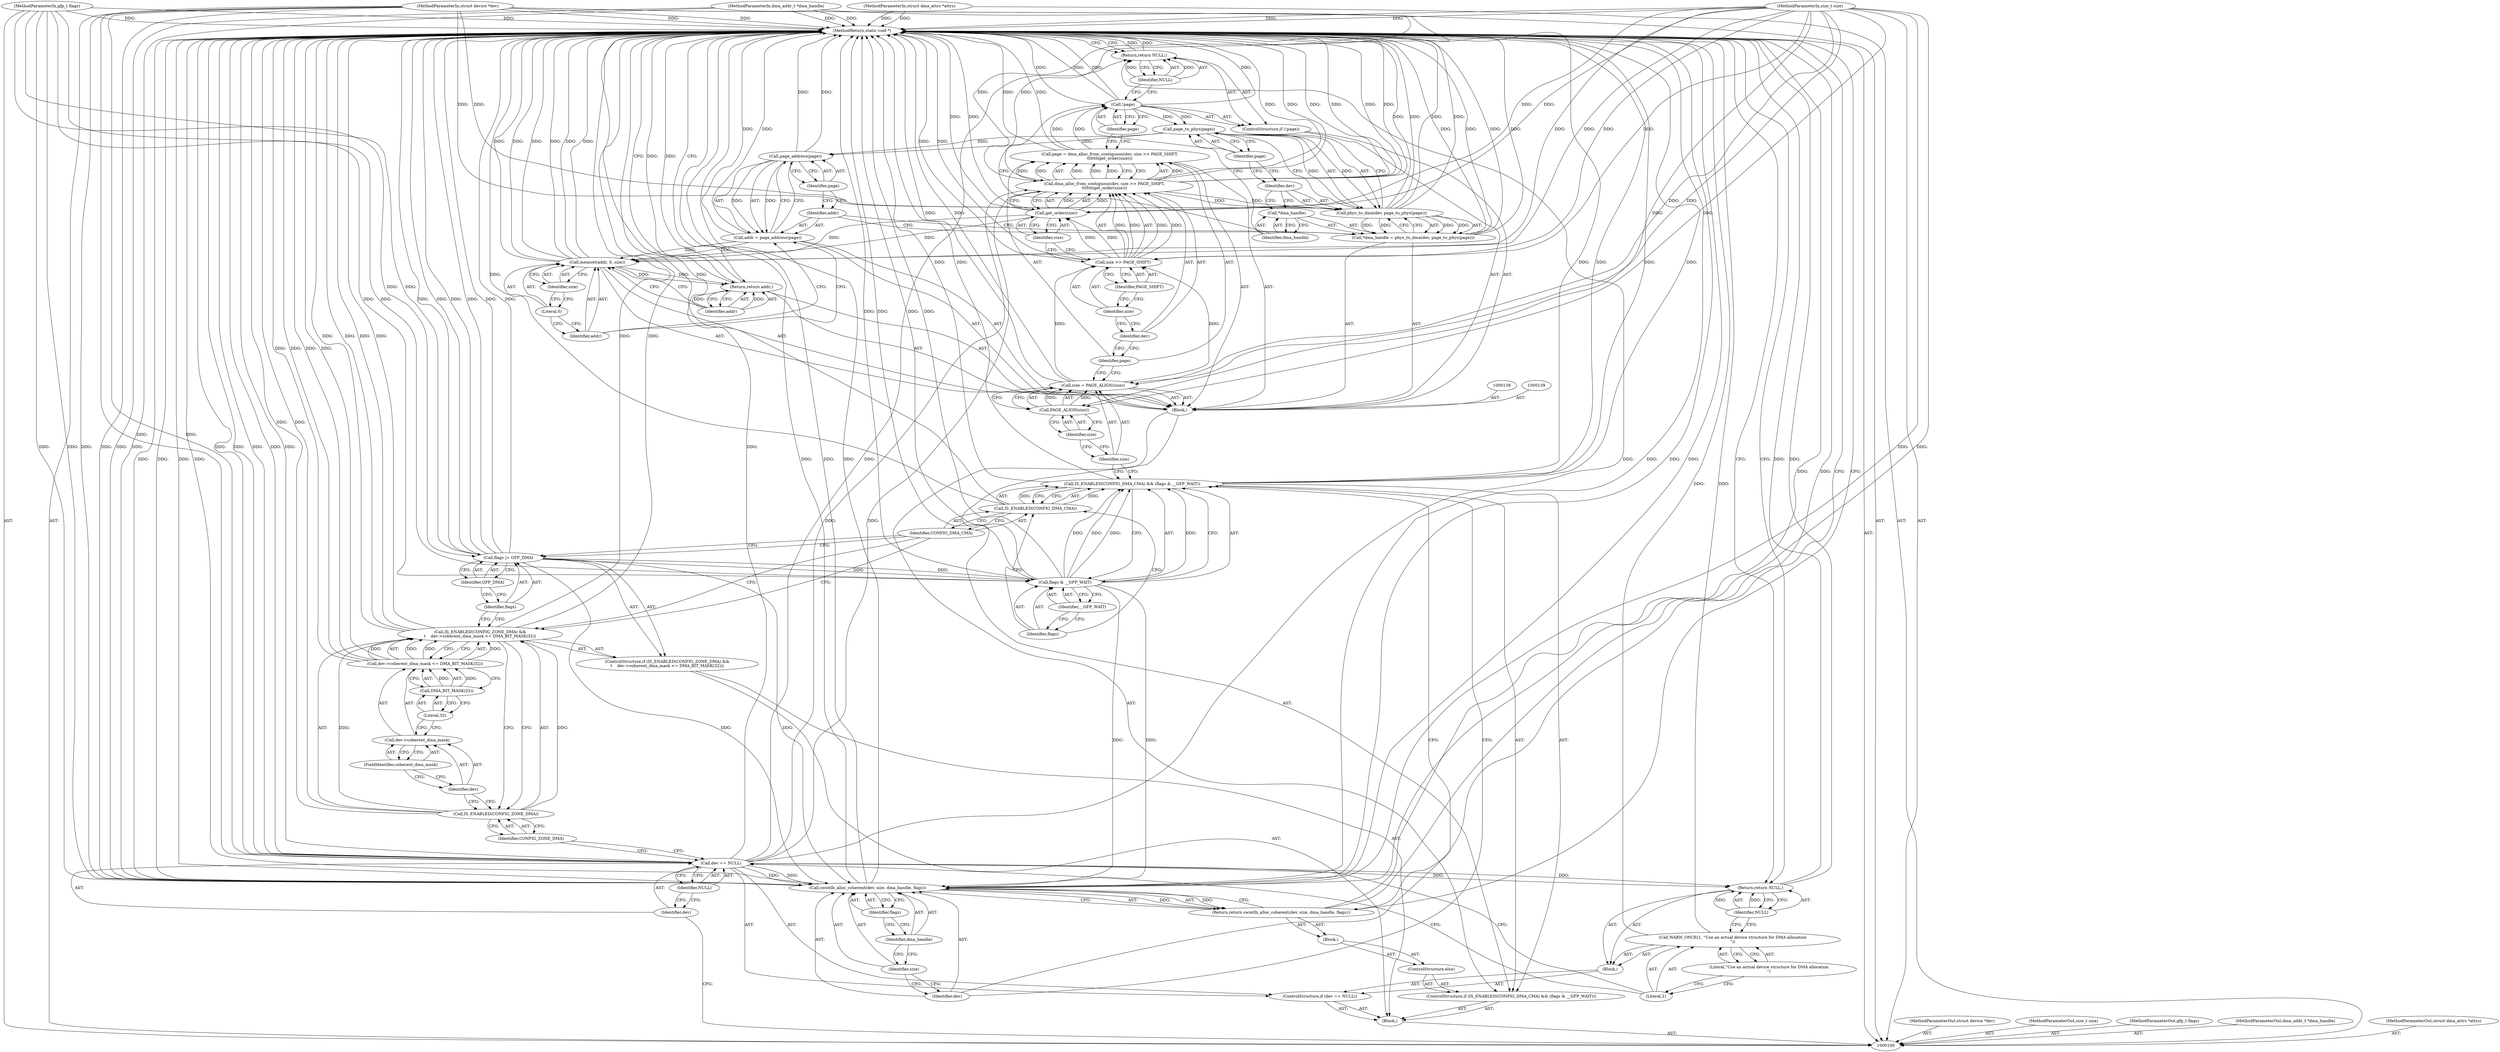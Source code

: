 digraph "0_linux_6829e274a623187c24f7cfc0e3d35f25d087fcc5_0" {
"1000183" [label="(MethodReturn,static void *)"];
"1000101" [label="(MethodParameterIn,struct device *dev)"];
"1000298" [label="(MethodParameterOut,struct device *dev)"];
"1000102" [label="(MethodParameterIn,size_t size)"];
"1000299" [label="(MethodParameterOut,size_t size)"];
"1000117" [label="(ControlStructure,if (IS_ENABLED(CONFIG_ZONE_DMA) &&\n\t    dev->coherent_dma_mask <= DMA_BIT_MASK(32)))"];
"1000120" [label="(Identifier,CONFIG_ZONE_DMA)"];
"1000118" [label="(Call,IS_ENABLED(CONFIG_ZONE_DMA) &&\n\t    dev->coherent_dma_mask <= DMA_BIT_MASK(32))"];
"1000119" [label="(Call,IS_ENABLED(CONFIG_ZONE_DMA))"];
"1000124" [label="(FieldIdentifier,coherent_dma_mask)"];
"1000125" [label="(Call,DMA_BIT_MASK(32))"];
"1000126" [label="(Literal,32)"];
"1000121" [label="(Call,dev->coherent_dma_mask <= DMA_BIT_MASK(32))"];
"1000122" [label="(Call,dev->coherent_dma_mask)"];
"1000123" [label="(Identifier,dev)"];
"1000129" [label="(Identifier,GFP_DMA)"];
"1000127" [label="(Call,flags |= GFP_DMA)"];
"1000128" [label="(Identifier,flags)"];
"1000130" [label="(ControlStructure,if (IS_ENABLED(CONFIG_DMA_CMA) && (flags & __GFP_WAIT)))"];
"1000133" [label="(Identifier,CONFIG_DMA_CMA)"];
"1000134" [label="(Call,flags & __GFP_WAIT)"];
"1000135" [label="(Identifier,flags)"];
"1000136" [label="(Identifier,__GFP_WAIT)"];
"1000131" [label="(Call,IS_ENABLED(CONFIG_DMA_CMA) && (flags & __GFP_WAIT))"];
"1000132" [label="(Call,IS_ENABLED(CONFIG_DMA_CMA))"];
"1000137" [label="(Block,)"];
"1000140" [label="(Call,size = PAGE_ALIGN(size))"];
"1000141" [label="(Identifier,size)"];
"1000143" [label="(Identifier,size)"];
"1000142" [label="(Call,PAGE_ALIGN(size))"];
"1000144" [label="(Call,page = dma_alloc_from_contiguous(dev, size >> PAGE_SHIFT,\n\t\t\t\t\t\t\tget_order(size)))"];
"1000145" [label="(Identifier,page)"];
"1000147" [label="(Identifier,dev)"];
"1000148" [label="(Call,size >> PAGE_SHIFT)"];
"1000149" [label="(Identifier,size)"];
"1000150" [label="(Identifier,PAGE_SHIFT)"];
"1000146" [label="(Call,dma_alloc_from_contiguous(dev, size >> PAGE_SHIFT,\n\t\t\t\t\t\t\tget_order(size)))"];
"1000152" [label="(Identifier,size)"];
"1000151" [label="(Call,get_order(size))"];
"1000104" [label="(MethodParameterIn,gfp_t flags)"];
"1000301" [label="(MethodParameterOut,gfp_t flags)"];
"1000103" [label="(MethodParameterIn,dma_addr_t *dma_handle)"];
"1000300" [label="(MethodParameterOut,dma_addr_t *dma_handle)"];
"1000153" [label="(ControlStructure,if (!page))"];
"1000154" [label="(Call,!page)"];
"1000155" [label="(Identifier,page)"];
"1000157" [label="(Identifier,NULL)"];
"1000156" [label="(Return,return NULL;)"];
"1000161" [label="(Call,phys_to_dma(dev, page_to_phys(page)))"];
"1000162" [label="(Identifier,dev)"];
"1000158" [label="(Call,*dma_handle = phys_to_dma(dev, page_to_phys(page)))"];
"1000159" [label="(Call,*dma_handle)"];
"1000163" [label="(Call,page_to_phys(page))"];
"1000160" [label="(Identifier,dma_handle)"];
"1000164" [label="(Identifier,page)"];
"1000167" [label="(Call,page_address(page))"];
"1000168" [label="(Identifier,page)"];
"1000165" [label="(Call,addr = page_address(page))"];
"1000166" [label="(Identifier,addr)"];
"1000171" [label="(Literal,0)"];
"1000172" [label="(Identifier,size)"];
"1000169" [label="(Call,memset(addr, 0, size))"];
"1000170" [label="(Identifier,addr)"];
"1000174" [label="(Identifier,addr)"];
"1000173" [label="(Return,return addr;)"];
"1000175" [label="(ControlStructure,else)"];
"1000176" [label="(Block,)"];
"1000178" [label="(Call,swiotlb_alloc_coherent(dev, size, dma_handle, flags))"];
"1000177" [label="(Return,return swiotlb_alloc_coherent(dev, size, dma_handle, flags);)"];
"1000179" [label="(Identifier,dev)"];
"1000180" [label="(Identifier,size)"];
"1000181" [label="(Identifier,dma_handle)"];
"1000182" [label="(Identifier,flags)"];
"1000105" [label="(MethodParameterIn,struct dma_attrs *attrs)"];
"1000302" [label="(MethodParameterOut,struct dma_attrs *attrs)"];
"1000106" [label="(Block,)"];
"1000107" [label="(ControlStructure,if (dev == NULL))"];
"1000110" [label="(Identifier,NULL)"];
"1000111" [label="(Block,)"];
"1000108" [label="(Call,dev == NULL)"];
"1000109" [label="(Identifier,dev)"];
"1000113" [label="(Literal,1)"];
"1000114" [label="(Literal,\"Use an actual device structure for DMA allocation\n\")"];
"1000112" [label="(Call,WARN_ONCE(1, \"Use an actual device structure for DMA allocation\n\"))"];
"1000115" [label="(Return,return NULL;)"];
"1000116" [label="(Identifier,NULL)"];
"1000183" -> "1000100"  [label="AST: "];
"1000183" -> "1000115"  [label="CFG: "];
"1000183" -> "1000156"  [label="CFG: "];
"1000183" -> "1000173"  [label="CFG: "];
"1000183" -> "1000177"  [label="CFG: "];
"1000173" -> "1000183"  [label="DDG: "];
"1000167" -> "1000183"  [label="DDG: "];
"1000121" -> "1000183"  [label="DDG: "];
"1000121" -> "1000183"  [label="DDG: "];
"1000108" -> "1000183"  [label="DDG: "];
"1000108" -> "1000183"  [label="DDG: "];
"1000108" -> "1000183"  [label="DDG: "];
"1000146" -> "1000183"  [label="DDG: "];
"1000146" -> "1000183"  [label="DDG: "];
"1000146" -> "1000183"  [label="DDG: "];
"1000169" -> "1000183"  [label="DDG: "];
"1000169" -> "1000183"  [label="DDG: "];
"1000169" -> "1000183"  [label="DDG: "];
"1000105" -> "1000183"  [label="DDG: "];
"1000131" -> "1000183"  [label="DDG: "];
"1000131" -> "1000183"  [label="DDG: "];
"1000131" -> "1000183"  [label="DDG: "];
"1000178" -> "1000183"  [label="DDG: "];
"1000178" -> "1000183"  [label="DDG: "];
"1000178" -> "1000183"  [label="DDG: "];
"1000178" -> "1000183"  [label="DDG: "];
"1000178" -> "1000183"  [label="DDG: "];
"1000127" -> "1000183"  [label="DDG: "];
"1000127" -> "1000183"  [label="DDG: "];
"1000127" -> "1000183"  [label="DDG: "];
"1000118" -> "1000183"  [label="DDG: "];
"1000118" -> "1000183"  [label="DDG: "];
"1000118" -> "1000183"  [label="DDG: "];
"1000154" -> "1000183"  [label="DDG: "];
"1000154" -> "1000183"  [label="DDG: "];
"1000158" -> "1000183"  [label="DDG: "];
"1000158" -> "1000183"  [label="DDG: "];
"1000140" -> "1000183"  [label="DDG: "];
"1000104" -> "1000183"  [label="DDG: "];
"1000151" -> "1000183"  [label="DDG: "];
"1000165" -> "1000183"  [label="DDG: "];
"1000103" -> "1000183"  [label="DDG: "];
"1000132" -> "1000183"  [label="DDG: "];
"1000102" -> "1000183"  [label="DDG: "];
"1000112" -> "1000183"  [label="DDG: "];
"1000134" -> "1000183"  [label="DDG: "];
"1000134" -> "1000183"  [label="DDG: "];
"1000101" -> "1000183"  [label="DDG: "];
"1000119" -> "1000183"  [label="DDG: "];
"1000148" -> "1000183"  [label="DDG: "];
"1000161" -> "1000183"  [label="DDG: "];
"1000161" -> "1000183"  [label="DDG: "];
"1000144" -> "1000183"  [label="DDG: "];
"1000177" -> "1000183"  [label="DDG: "];
"1000156" -> "1000183"  [label="DDG: "];
"1000115" -> "1000183"  [label="DDG: "];
"1000101" -> "1000100"  [label="AST: "];
"1000101" -> "1000183"  [label="DDG: "];
"1000101" -> "1000108"  [label="DDG: "];
"1000101" -> "1000146"  [label="DDG: "];
"1000101" -> "1000161"  [label="DDG: "];
"1000101" -> "1000178"  [label="DDG: "];
"1000298" -> "1000100"  [label="AST: "];
"1000102" -> "1000100"  [label="AST: "];
"1000102" -> "1000183"  [label="DDG: "];
"1000102" -> "1000140"  [label="DDG: "];
"1000102" -> "1000142"  [label="DDG: "];
"1000102" -> "1000148"  [label="DDG: "];
"1000102" -> "1000151"  [label="DDG: "];
"1000102" -> "1000169"  [label="DDG: "];
"1000102" -> "1000178"  [label="DDG: "];
"1000299" -> "1000100"  [label="AST: "];
"1000117" -> "1000106"  [label="AST: "];
"1000118" -> "1000117"  [label="AST: "];
"1000127" -> "1000117"  [label="AST: "];
"1000120" -> "1000119"  [label="AST: "];
"1000120" -> "1000108"  [label="CFG: "];
"1000119" -> "1000120"  [label="CFG: "];
"1000118" -> "1000117"  [label="AST: "];
"1000118" -> "1000119"  [label="CFG: "];
"1000118" -> "1000121"  [label="CFG: "];
"1000119" -> "1000118"  [label="AST: "];
"1000121" -> "1000118"  [label="AST: "];
"1000128" -> "1000118"  [label="CFG: "];
"1000133" -> "1000118"  [label="CFG: "];
"1000118" -> "1000183"  [label="DDG: "];
"1000118" -> "1000183"  [label="DDG: "];
"1000118" -> "1000183"  [label="DDG: "];
"1000119" -> "1000118"  [label="DDG: "];
"1000121" -> "1000118"  [label="DDG: "];
"1000121" -> "1000118"  [label="DDG: "];
"1000119" -> "1000118"  [label="AST: "];
"1000119" -> "1000120"  [label="CFG: "];
"1000120" -> "1000119"  [label="AST: "];
"1000123" -> "1000119"  [label="CFG: "];
"1000118" -> "1000119"  [label="CFG: "];
"1000119" -> "1000183"  [label="DDG: "];
"1000119" -> "1000118"  [label="DDG: "];
"1000124" -> "1000122"  [label="AST: "];
"1000124" -> "1000123"  [label="CFG: "];
"1000122" -> "1000124"  [label="CFG: "];
"1000125" -> "1000121"  [label="AST: "];
"1000125" -> "1000126"  [label="CFG: "];
"1000126" -> "1000125"  [label="AST: "];
"1000121" -> "1000125"  [label="CFG: "];
"1000125" -> "1000121"  [label="DDG: "];
"1000126" -> "1000125"  [label="AST: "];
"1000126" -> "1000122"  [label="CFG: "];
"1000125" -> "1000126"  [label="CFG: "];
"1000121" -> "1000118"  [label="AST: "];
"1000121" -> "1000125"  [label="CFG: "];
"1000122" -> "1000121"  [label="AST: "];
"1000125" -> "1000121"  [label="AST: "];
"1000118" -> "1000121"  [label="CFG: "];
"1000121" -> "1000183"  [label="DDG: "];
"1000121" -> "1000183"  [label="DDG: "];
"1000121" -> "1000118"  [label="DDG: "];
"1000121" -> "1000118"  [label="DDG: "];
"1000125" -> "1000121"  [label="DDG: "];
"1000122" -> "1000121"  [label="AST: "];
"1000122" -> "1000124"  [label="CFG: "];
"1000123" -> "1000122"  [label="AST: "];
"1000124" -> "1000122"  [label="AST: "];
"1000126" -> "1000122"  [label="CFG: "];
"1000123" -> "1000122"  [label="AST: "];
"1000123" -> "1000119"  [label="CFG: "];
"1000124" -> "1000123"  [label="CFG: "];
"1000129" -> "1000127"  [label="AST: "];
"1000129" -> "1000128"  [label="CFG: "];
"1000127" -> "1000129"  [label="CFG: "];
"1000127" -> "1000117"  [label="AST: "];
"1000127" -> "1000129"  [label="CFG: "];
"1000128" -> "1000127"  [label="AST: "];
"1000129" -> "1000127"  [label="AST: "];
"1000133" -> "1000127"  [label="CFG: "];
"1000127" -> "1000183"  [label="DDG: "];
"1000127" -> "1000183"  [label="DDG: "];
"1000127" -> "1000183"  [label="DDG: "];
"1000104" -> "1000127"  [label="DDG: "];
"1000127" -> "1000134"  [label="DDG: "];
"1000127" -> "1000178"  [label="DDG: "];
"1000128" -> "1000127"  [label="AST: "];
"1000128" -> "1000118"  [label="CFG: "];
"1000129" -> "1000128"  [label="CFG: "];
"1000130" -> "1000106"  [label="AST: "];
"1000131" -> "1000130"  [label="AST: "];
"1000137" -> "1000130"  [label="AST: "];
"1000175" -> "1000130"  [label="AST: "];
"1000133" -> "1000132"  [label="AST: "];
"1000133" -> "1000127"  [label="CFG: "];
"1000133" -> "1000118"  [label="CFG: "];
"1000132" -> "1000133"  [label="CFG: "];
"1000134" -> "1000131"  [label="AST: "];
"1000134" -> "1000136"  [label="CFG: "];
"1000135" -> "1000134"  [label="AST: "];
"1000136" -> "1000134"  [label="AST: "];
"1000131" -> "1000134"  [label="CFG: "];
"1000134" -> "1000183"  [label="DDG: "];
"1000134" -> "1000183"  [label="DDG: "];
"1000134" -> "1000131"  [label="DDG: "];
"1000134" -> "1000131"  [label="DDG: "];
"1000127" -> "1000134"  [label="DDG: "];
"1000104" -> "1000134"  [label="DDG: "];
"1000134" -> "1000178"  [label="DDG: "];
"1000135" -> "1000134"  [label="AST: "];
"1000135" -> "1000132"  [label="CFG: "];
"1000136" -> "1000135"  [label="CFG: "];
"1000136" -> "1000134"  [label="AST: "];
"1000136" -> "1000135"  [label="CFG: "];
"1000134" -> "1000136"  [label="CFG: "];
"1000131" -> "1000130"  [label="AST: "];
"1000131" -> "1000132"  [label="CFG: "];
"1000131" -> "1000134"  [label="CFG: "];
"1000132" -> "1000131"  [label="AST: "];
"1000134" -> "1000131"  [label="AST: "];
"1000141" -> "1000131"  [label="CFG: "];
"1000179" -> "1000131"  [label="CFG: "];
"1000131" -> "1000183"  [label="DDG: "];
"1000131" -> "1000183"  [label="DDG: "];
"1000131" -> "1000183"  [label="DDG: "];
"1000132" -> "1000131"  [label="DDG: "];
"1000134" -> "1000131"  [label="DDG: "];
"1000134" -> "1000131"  [label="DDG: "];
"1000132" -> "1000131"  [label="AST: "];
"1000132" -> "1000133"  [label="CFG: "];
"1000133" -> "1000132"  [label="AST: "];
"1000135" -> "1000132"  [label="CFG: "];
"1000131" -> "1000132"  [label="CFG: "];
"1000132" -> "1000183"  [label="DDG: "];
"1000132" -> "1000131"  [label="DDG: "];
"1000137" -> "1000130"  [label="AST: "];
"1000138" -> "1000137"  [label="AST: "];
"1000139" -> "1000137"  [label="AST: "];
"1000140" -> "1000137"  [label="AST: "];
"1000144" -> "1000137"  [label="AST: "];
"1000153" -> "1000137"  [label="AST: "];
"1000158" -> "1000137"  [label="AST: "];
"1000165" -> "1000137"  [label="AST: "];
"1000169" -> "1000137"  [label="AST: "];
"1000173" -> "1000137"  [label="AST: "];
"1000140" -> "1000137"  [label="AST: "];
"1000140" -> "1000142"  [label="CFG: "];
"1000141" -> "1000140"  [label="AST: "];
"1000142" -> "1000140"  [label="AST: "];
"1000145" -> "1000140"  [label="CFG: "];
"1000140" -> "1000183"  [label="DDG: "];
"1000142" -> "1000140"  [label="DDG: "];
"1000102" -> "1000140"  [label="DDG: "];
"1000140" -> "1000148"  [label="DDG: "];
"1000141" -> "1000140"  [label="AST: "];
"1000141" -> "1000131"  [label="CFG: "];
"1000143" -> "1000141"  [label="CFG: "];
"1000143" -> "1000142"  [label="AST: "];
"1000143" -> "1000141"  [label="CFG: "];
"1000142" -> "1000143"  [label="CFG: "];
"1000142" -> "1000140"  [label="AST: "];
"1000142" -> "1000143"  [label="CFG: "];
"1000143" -> "1000142"  [label="AST: "];
"1000140" -> "1000142"  [label="CFG: "];
"1000142" -> "1000140"  [label="DDG: "];
"1000102" -> "1000142"  [label="DDG: "];
"1000144" -> "1000137"  [label="AST: "];
"1000144" -> "1000146"  [label="CFG: "];
"1000145" -> "1000144"  [label="AST: "];
"1000146" -> "1000144"  [label="AST: "];
"1000155" -> "1000144"  [label="CFG: "];
"1000144" -> "1000183"  [label="DDG: "];
"1000146" -> "1000144"  [label="DDG: "];
"1000146" -> "1000144"  [label="DDG: "];
"1000146" -> "1000144"  [label="DDG: "];
"1000144" -> "1000154"  [label="DDG: "];
"1000145" -> "1000144"  [label="AST: "];
"1000145" -> "1000140"  [label="CFG: "];
"1000147" -> "1000145"  [label="CFG: "];
"1000147" -> "1000146"  [label="AST: "];
"1000147" -> "1000145"  [label="CFG: "];
"1000149" -> "1000147"  [label="CFG: "];
"1000148" -> "1000146"  [label="AST: "];
"1000148" -> "1000150"  [label="CFG: "];
"1000149" -> "1000148"  [label="AST: "];
"1000150" -> "1000148"  [label="AST: "];
"1000152" -> "1000148"  [label="CFG: "];
"1000148" -> "1000183"  [label="DDG: "];
"1000148" -> "1000146"  [label="DDG: "];
"1000148" -> "1000146"  [label="DDG: "];
"1000140" -> "1000148"  [label="DDG: "];
"1000102" -> "1000148"  [label="DDG: "];
"1000148" -> "1000151"  [label="DDG: "];
"1000149" -> "1000148"  [label="AST: "];
"1000149" -> "1000147"  [label="CFG: "];
"1000150" -> "1000149"  [label="CFG: "];
"1000150" -> "1000148"  [label="AST: "];
"1000150" -> "1000149"  [label="CFG: "];
"1000148" -> "1000150"  [label="CFG: "];
"1000146" -> "1000144"  [label="AST: "];
"1000146" -> "1000151"  [label="CFG: "];
"1000147" -> "1000146"  [label="AST: "];
"1000148" -> "1000146"  [label="AST: "];
"1000151" -> "1000146"  [label="AST: "];
"1000144" -> "1000146"  [label="CFG: "];
"1000146" -> "1000183"  [label="DDG: "];
"1000146" -> "1000183"  [label="DDG: "];
"1000146" -> "1000183"  [label="DDG: "];
"1000146" -> "1000144"  [label="DDG: "];
"1000146" -> "1000144"  [label="DDG: "];
"1000146" -> "1000144"  [label="DDG: "];
"1000108" -> "1000146"  [label="DDG: "];
"1000101" -> "1000146"  [label="DDG: "];
"1000148" -> "1000146"  [label="DDG: "];
"1000148" -> "1000146"  [label="DDG: "];
"1000151" -> "1000146"  [label="DDG: "];
"1000146" -> "1000161"  [label="DDG: "];
"1000152" -> "1000151"  [label="AST: "];
"1000152" -> "1000148"  [label="CFG: "];
"1000151" -> "1000152"  [label="CFG: "];
"1000151" -> "1000146"  [label="AST: "];
"1000151" -> "1000152"  [label="CFG: "];
"1000152" -> "1000151"  [label="AST: "];
"1000146" -> "1000151"  [label="CFG: "];
"1000151" -> "1000183"  [label="DDG: "];
"1000151" -> "1000146"  [label="DDG: "];
"1000148" -> "1000151"  [label="DDG: "];
"1000102" -> "1000151"  [label="DDG: "];
"1000151" -> "1000169"  [label="DDG: "];
"1000104" -> "1000100"  [label="AST: "];
"1000104" -> "1000183"  [label="DDG: "];
"1000104" -> "1000127"  [label="DDG: "];
"1000104" -> "1000134"  [label="DDG: "];
"1000104" -> "1000178"  [label="DDG: "];
"1000301" -> "1000100"  [label="AST: "];
"1000103" -> "1000100"  [label="AST: "];
"1000103" -> "1000183"  [label="DDG: "];
"1000103" -> "1000178"  [label="DDG: "];
"1000300" -> "1000100"  [label="AST: "];
"1000153" -> "1000137"  [label="AST: "];
"1000154" -> "1000153"  [label="AST: "];
"1000156" -> "1000153"  [label="AST: "];
"1000154" -> "1000153"  [label="AST: "];
"1000154" -> "1000155"  [label="CFG: "];
"1000155" -> "1000154"  [label="AST: "];
"1000157" -> "1000154"  [label="CFG: "];
"1000160" -> "1000154"  [label="CFG: "];
"1000154" -> "1000183"  [label="DDG: "];
"1000154" -> "1000183"  [label="DDG: "];
"1000144" -> "1000154"  [label="DDG: "];
"1000154" -> "1000163"  [label="DDG: "];
"1000155" -> "1000154"  [label="AST: "];
"1000155" -> "1000144"  [label="CFG: "];
"1000154" -> "1000155"  [label="CFG: "];
"1000157" -> "1000156"  [label="AST: "];
"1000157" -> "1000154"  [label="CFG: "];
"1000156" -> "1000157"  [label="CFG: "];
"1000157" -> "1000156"  [label="DDG: "];
"1000156" -> "1000153"  [label="AST: "];
"1000156" -> "1000157"  [label="CFG: "];
"1000157" -> "1000156"  [label="AST: "];
"1000183" -> "1000156"  [label="CFG: "];
"1000156" -> "1000183"  [label="DDG: "];
"1000157" -> "1000156"  [label="DDG: "];
"1000108" -> "1000156"  [label="DDG: "];
"1000161" -> "1000158"  [label="AST: "];
"1000161" -> "1000163"  [label="CFG: "];
"1000162" -> "1000161"  [label="AST: "];
"1000163" -> "1000161"  [label="AST: "];
"1000158" -> "1000161"  [label="CFG: "];
"1000161" -> "1000183"  [label="DDG: "];
"1000161" -> "1000183"  [label="DDG: "];
"1000161" -> "1000158"  [label="DDG: "];
"1000161" -> "1000158"  [label="DDG: "];
"1000146" -> "1000161"  [label="DDG: "];
"1000101" -> "1000161"  [label="DDG: "];
"1000163" -> "1000161"  [label="DDG: "];
"1000162" -> "1000161"  [label="AST: "];
"1000162" -> "1000159"  [label="CFG: "];
"1000164" -> "1000162"  [label="CFG: "];
"1000158" -> "1000137"  [label="AST: "];
"1000158" -> "1000161"  [label="CFG: "];
"1000159" -> "1000158"  [label="AST: "];
"1000161" -> "1000158"  [label="AST: "];
"1000166" -> "1000158"  [label="CFG: "];
"1000158" -> "1000183"  [label="DDG: "];
"1000158" -> "1000183"  [label="DDG: "];
"1000161" -> "1000158"  [label="DDG: "];
"1000161" -> "1000158"  [label="DDG: "];
"1000159" -> "1000158"  [label="AST: "];
"1000159" -> "1000160"  [label="CFG: "];
"1000160" -> "1000159"  [label="AST: "];
"1000162" -> "1000159"  [label="CFG: "];
"1000163" -> "1000161"  [label="AST: "];
"1000163" -> "1000164"  [label="CFG: "];
"1000164" -> "1000163"  [label="AST: "];
"1000161" -> "1000163"  [label="CFG: "];
"1000163" -> "1000161"  [label="DDG: "];
"1000154" -> "1000163"  [label="DDG: "];
"1000163" -> "1000167"  [label="DDG: "];
"1000160" -> "1000159"  [label="AST: "];
"1000160" -> "1000154"  [label="CFG: "];
"1000159" -> "1000160"  [label="CFG: "];
"1000164" -> "1000163"  [label="AST: "];
"1000164" -> "1000162"  [label="CFG: "];
"1000163" -> "1000164"  [label="CFG: "];
"1000167" -> "1000165"  [label="AST: "];
"1000167" -> "1000168"  [label="CFG: "];
"1000168" -> "1000167"  [label="AST: "];
"1000165" -> "1000167"  [label="CFG: "];
"1000167" -> "1000183"  [label="DDG: "];
"1000167" -> "1000165"  [label="DDG: "];
"1000163" -> "1000167"  [label="DDG: "];
"1000168" -> "1000167"  [label="AST: "];
"1000168" -> "1000166"  [label="CFG: "];
"1000167" -> "1000168"  [label="CFG: "];
"1000165" -> "1000137"  [label="AST: "];
"1000165" -> "1000167"  [label="CFG: "];
"1000166" -> "1000165"  [label="AST: "];
"1000167" -> "1000165"  [label="AST: "];
"1000170" -> "1000165"  [label="CFG: "];
"1000165" -> "1000183"  [label="DDG: "];
"1000167" -> "1000165"  [label="DDG: "];
"1000165" -> "1000169"  [label="DDG: "];
"1000166" -> "1000165"  [label="AST: "];
"1000166" -> "1000158"  [label="CFG: "];
"1000168" -> "1000166"  [label="CFG: "];
"1000171" -> "1000169"  [label="AST: "];
"1000171" -> "1000170"  [label="CFG: "];
"1000172" -> "1000171"  [label="CFG: "];
"1000172" -> "1000169"  [label="AST: "];
"1000172" -> "1000171"  [label="CFG: "];
"1000169" -> "1000172"  [label="CFG: "];
"1000169" -> "1000137"  [label="AST: "];
"1000169" -> "1000172"  [label="CFG: "];
"1000170" -> "1000169"  [label="AST: "];
"1000171" -> "1000169"  [label="AST: "];
"1000172" -> "1000169"  [label="AST: "];
"1000174" -> "1000169"  [label="CFG: "];
"1000169" -> "1000183"  [label="DDG: "];
"1000169" -> "1000183"  [label="DDG: "];
"1000169" -> "1000183"  [label="DDG: "];
"1000165" -> "1000169"  [label="DDG: "];
"1000151" -> "1000169"  [label="DDG: "];
"1000102" -> "1000169"  [label="DDG: "];
"1000169" -> "1000173"  [label="DDG: "];
"1000170" -> "1000169"  [label="AST: "];
"1000170" -> "1000165"  [label="CFG: "];
"1000171" -> "1000170"  [label="CFG: "];
"1000174" -> "1000173"  [label="AST: "];
"1000174" -> "1000169"  [label="CFG: "];
"1000173" -> "1000174"  [label="CFG: "];
"1000174" -> "1000173"  [label="DDG: "];
"1000173" -> "1000137"  [label="AST: "];
"1000173" -> "1000174"  [label="CFG: "];
"1000174" -> "1000173"  [label="AST: "];
"1000183" -> "1000173"  [label="CFG: "];
"1000173" -> "1000183"  [label="DDG: "];
"1000174" -> "1000173"  [label="DDG: "];
"1000169" -> "1000173"  [label="DDG: "];
"1000175" -> "1000130"  [label="AST: "];
"1000176" -> "1000175"  [label="AST: "];
"1000176" -> "1000175"  [label="AST: "];
"1000177" -> "1000176"  [label="AST: "];
"1000178" -> "1000177"  [label="AST: "];
"1000178" -> "1000182"  [label="CFG: "];
"1000179" -> "1000178"  [label="AST: "];
"1000180" -> "1000178"  [label="AST: "];
"1000181" -> "1000178"  [label="AST: "];
"1000182" -> "1000178"  [label="AST: "];
"1000177" -> "1000178"  [label="CFG: "];
"1000178" -> "1000183"  [label="DDG: "];
"1000178" -> "1000183"  [label="DDG: "];
"1000178" -> "1000183"  [label="DDG: "];
"1000178" -> "1000183"  [label="DDG: "];
"1000178" -> "1000183"  [label="DDG: "];
"1000178" -> "1000177"  [label="DDG: "];
"1000108" -> "1000178"  [label="DDG: "];
"1000101" -> "1000178"  [label="DDG: "];
"1000102" -> "1000178"  [label="DDG: "];
"1000103" -> "1000178"  [label="DDG: "];
"1000134" -> "1000178"  [label="DDG: "];
"1000127" -> "1000178"  [label="DDG: "];
"1000104" -> "1000178"  [label="DDG: "];
"1000177" -> "1000176"  [label="AST: "];
"1000177" -> "1000178"  [label="CFG: "];
"1000178" -> "1000177"  [label="AST: "];
"1000183" -> "1000177"  [label="CFG: "];
"1000177" -> "1000183"  [label="DDG: "];
"1000178" -> "1000177"  [label="DDG: "];
"1000179" -> "1000178"  [label="AST: "];
"1000179" -> "1000131"  [label="CFG: "];
"1000180" -> "1000179"  [label="CFG: "];
"1000180" -> "1000178"  [label="AST: "];
"1000180" -> "1000179"  [label="CFG: "];
"1000181" -> "1000180"  [label="CFG: "];
"1000181" -> "1000178"  [label="AST: "];
"1000181" -> "1000180"  [label="CFG: "];
"1000182" -> "1000181"  [label="CFG: "];
"1000182" -> "1000178"  [label="AST: "];
"1000182" -> "1000181"  [label="CFG: "];
"1000178" -> "1000182"  [label="CFG: "];
"1000105" -> "1000100"  [label="AST: "];
"1000105" -> "1000183"  [label="DDG: "];
"1000302" -> "1000100"  [label="AST: "];
"1000106" -> "1000100"  [label="AST: "];
"1000107" -> "1000106"  [label="AST: "];
"1000117" -> "1000106"  [label="AST: "];
"1000130" -> "1000106"  [label="AST: "];
"1000107" -> "1000106"  [label="AST: "];
"1000108" -> "1000107"  [label="AST: "];
"1000111" -> "1000107"  [label="AST: "];
"1000110" -> "1000108"  [label="AST: "];
"1000110" -> "1000109"  [label="CFG: "];
"1000108" -> "1000110"  [label="CFG: "];
"1000111" -> "1000107"  [label="AST: "];
"1000112" -> "1000111"  [label="AST: "];
"1000115" -> "1000111"  [label="AST: "];
"1000108" -> "1000107"  [label="AST: "];
"1000108" -> "1000110"  [label="CFG: "];
"1000109" -> "1000108"  [label="AST: "];
"1000110" -> "1000108"  [label="AST: "];
"1000113" -> "1000108"  [label="CFG: "];
"1000120" -> "1000108"  [label="CFG: "];
"1000108" -> "1000183"  [label="DDG: "];
"1000108" -> "1000183"  [label="DDG: "];
"1000108" -> "1000183"  [label="DDG: "];
"1000101" -> "1000108"  [label="DDG: "];
"1000108" -> "1000115"  [label="DDG: "];
"1000108" -> "1000146"  [label="DDG: "];
"1000108" -> "1000156"  [label="DDG: "];
"1000108" -> "1000178"  [label="DDG: "];
"1000109" -> "1000108"  [label="AST: "];
"1000109" -> "1000100"  [label="CFG: "];
"1000110" -> "1000109"  [label="CFG: "];
"1000113" -> "1000112"  [label="AST: "];
"1000113" -> "1000108"  [label="CFG: "];
"1000114" -> "1000113"  [label="CFG: "];
"1000114" -> "1000112"  [label="AST: "];
"1000114" -> "1000113"  [label="CFG: "];
"1000112" -> "1000114"  [label="CFG: "];
"1000112" -> "1000111"  [label="AST: "];
"1000112" -> "1000114"  [label="CFG: "];
"1000113" -> "1000112"  [label="AST: "];
"1000114" -> "1000112"  [label="AST: "];
"1000116" -> "1000112"  [label="CFG: "];
"1000112" -> "1000183"  [label="DDG: "];
"1000115" -> "1000111"  [label="AST: "];
"1000115" -> "1000116"  [label="CFG: "];
"1000116" -> "1000115"  [label="AST: "];
"1000183" -> "1000115"  [label="CFG: "];
"1000115" -> "1000183"  [label="DDG: "];
"1000116" -> "1000115"  [label="DDG: "];
"1000108" -> "1000115"  [label="DDG: "];
"1000116" -> "1000115"  [label="AST: "];
"1000116" -> "1000112"  [label="CFG: "];
"1000115" -> "1000116"  [label="CFG: "];
"1000116" -> "1000115"  [label="DDG: "];
}
